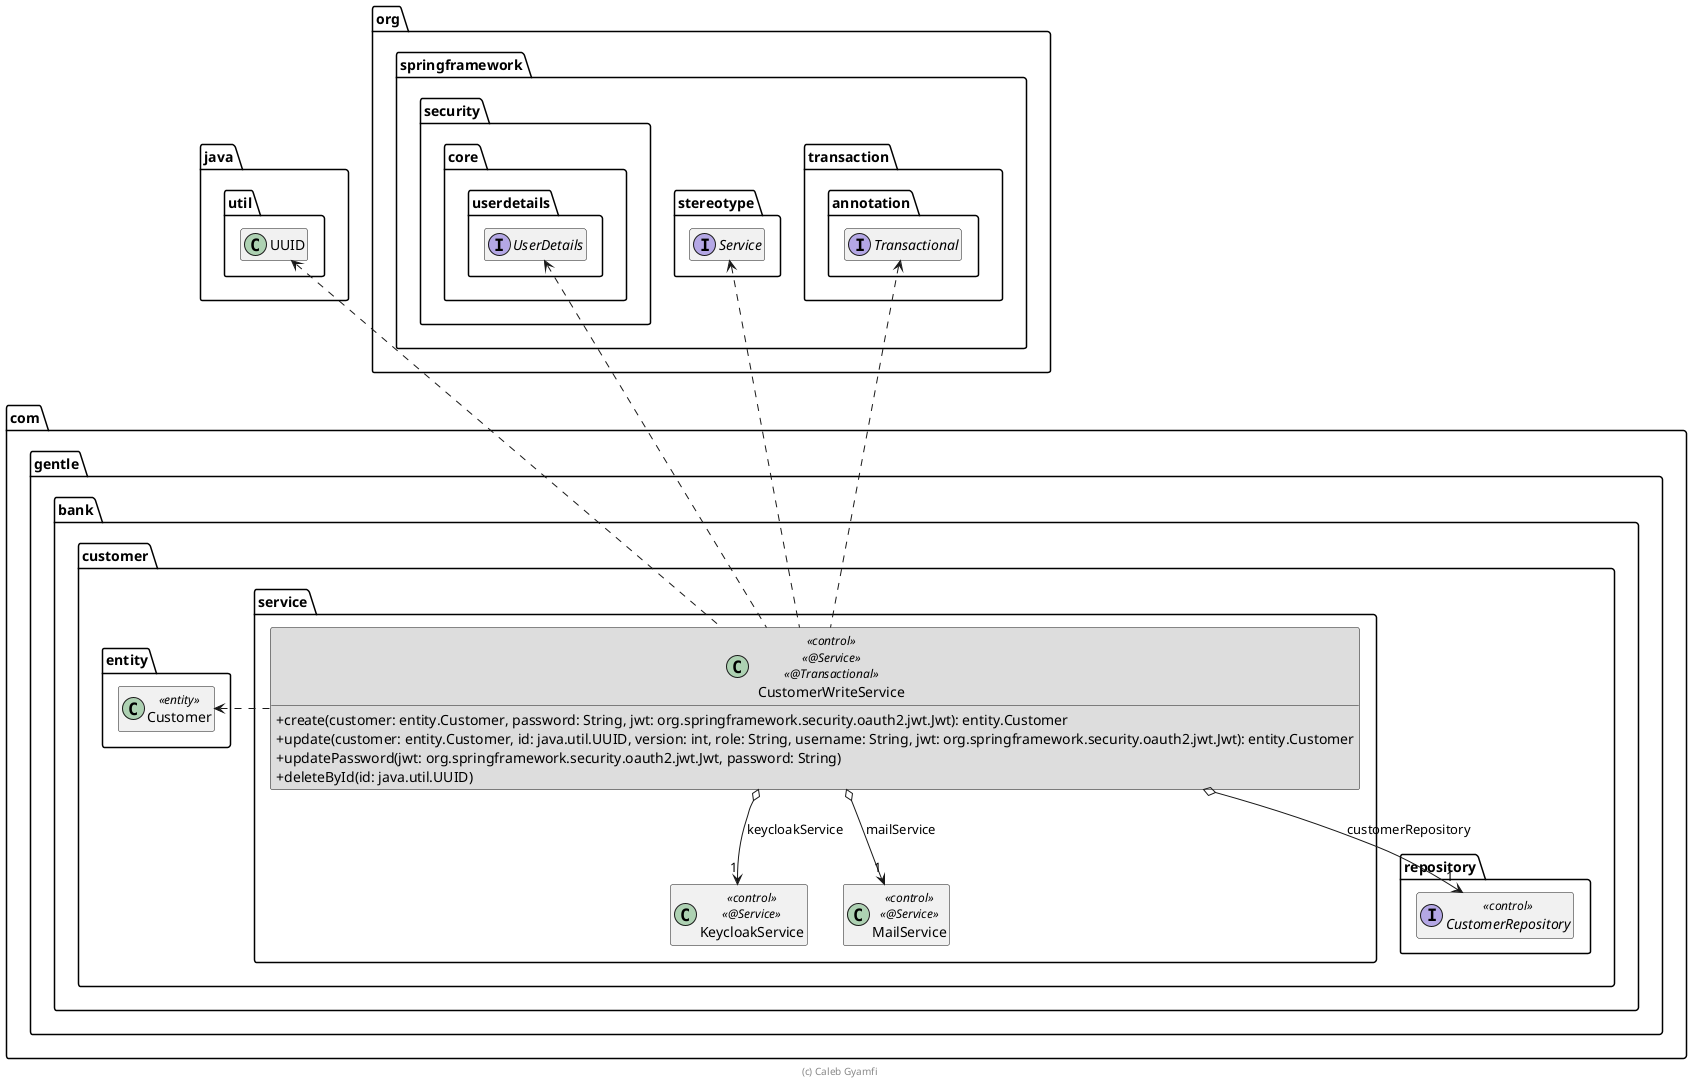 @startuml CustomerWriteService

skinparam classAttributeIconSize 0

package java.util {
    class UUID
}

package org.springframework {
    package stereotype {
        interface Service
    }

    package transaction.annotation {
        interface Transactional
    }

    package security.core.userdetails {
        interface UserDetails
    }

    UUID .right[hidden].> UserDetails
}

package com.gentle.bank.customer {
    package entity {
        class Customer << entity >>
        Customer .up[hidden].> UUID
        Customer .up[hidden].> UserDetails
    }

    package repository {
        interface CustomerRepository << control >>
    }

    package service  {
    class MailService << control >> << @Service >>
    class KeycloakService << control >> << @Service >>
        class CustomerWriteService << control >> << @Service >> << @Transactional >> #DDDDDD {
            + create(customer: entity.Customer, password: String, jwt: org.springframework.security.oauth2.jwt.Jwt): entity.Customer
            + update(customer: entity.Customer, id: java.util.UUID, version: int, role: String, username: String, jwt: org.springframework.security.oauth2.jwt.Jwt): entity.Customer
            + updatePassword(jwt: org.springframework.security.oauth2.jwt.Jwt, password: String)
            + deleteById(id: java.util.UUID)
        }

        CustomerWriteService o--> "1" CustomerRepository : customerRepository
        CustomerWriteService o--> "1" MailService : mailService
        CustomerWriteService o--> "1" KeycloakService : keycloakService

        CustomerWriteService .right.> Customer

        CustomerWriteService .up.> UUID
        CustomerWriteService .up.> UserDetails
        CustomerWriteService .up.> Service
        CustomerWriteService .up.> Transactional
    }

}

hide empty members

footer (c) Caleb Gyamfi

@enduml
